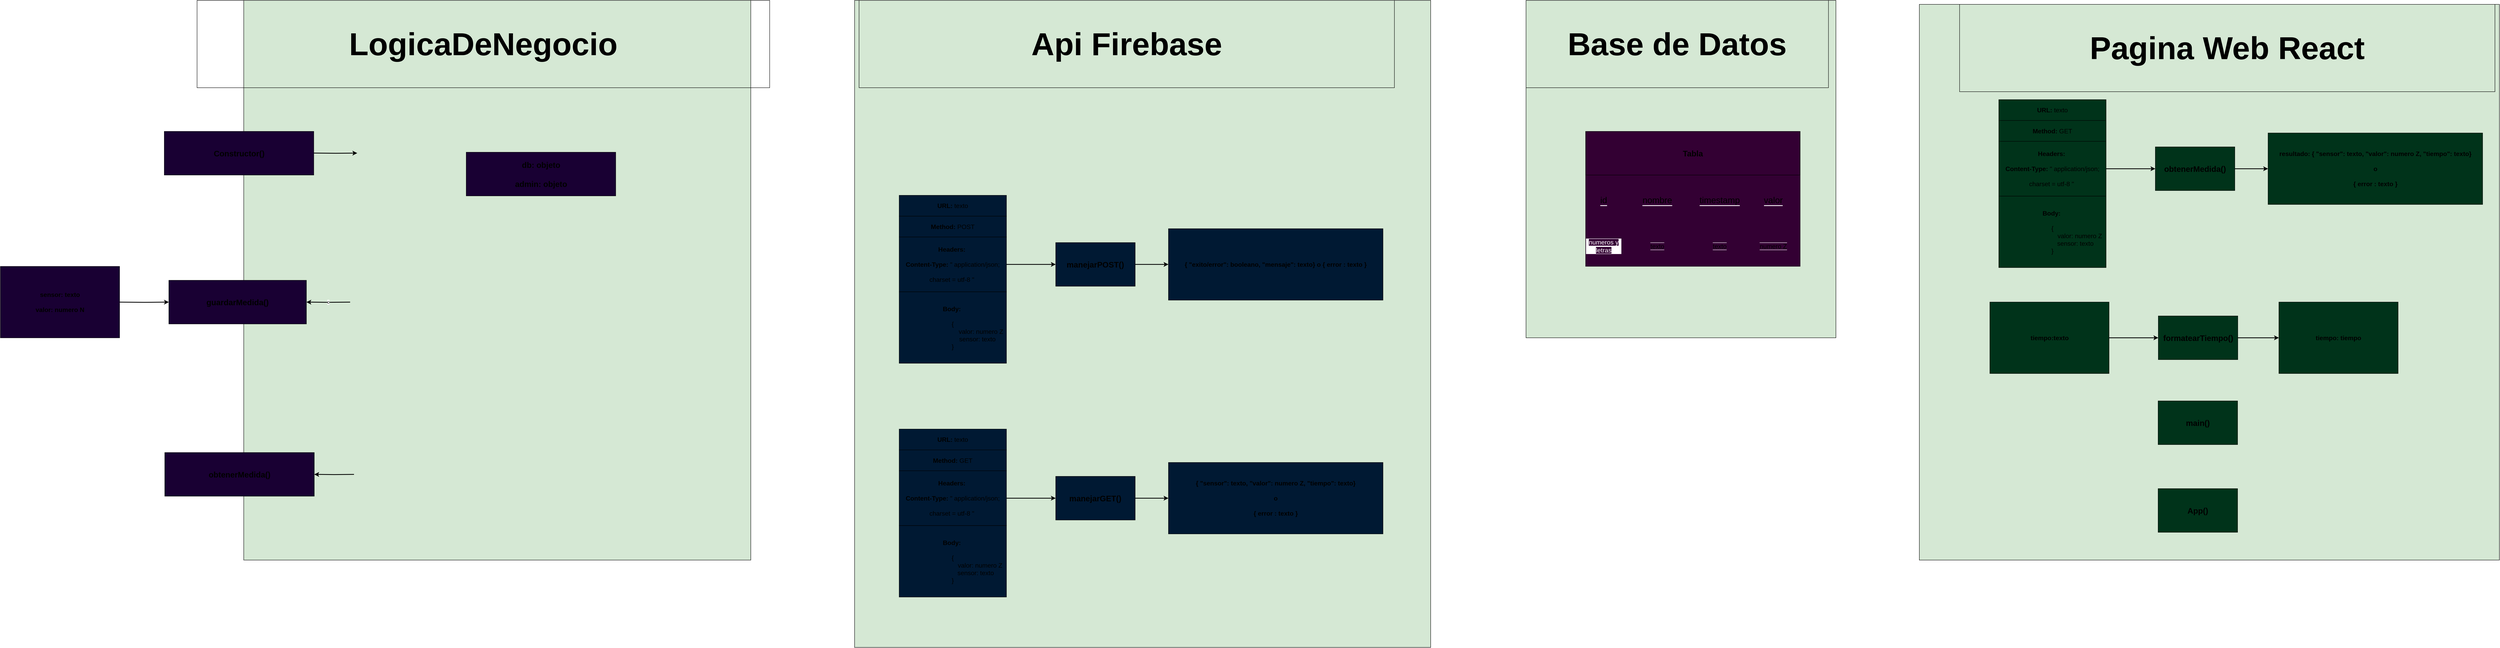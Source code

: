<mxfile version="28.2.5">
  <diagram name="Página-1" id="Eiuw2RqAJWja2RpXwZeM">
    <mxGraphModel dx="6781" dy="-3758" grid="1" gridSize="10" guides="1" tooltips="1" connect="1" arrows="1" fold="1" page="1" pageScale="1" pageWidth="827" pageHeight="1169" math="0" shadow="0">
      <root>
        <mxCell id="0" />
        <mxCell id="1" parent="0" />
        <mxCell id="FR0yReCO0dyW5Au92fSE-47" style="edgeStyle=orthogonalEdgeStyle;rounded=0;orthogonalLoop=1;jettySize=auto;html=1;entryX=1;entryY=0.5;entryDx=0;entryDy=0;" parent="1" edge="1">
          <mxGeometry relative="1" as="geometry">
            <mxPoint x="906.56" y="1662.5" as="targetPoint" />
          </mxGeometry>
        </mxCell>
        <mxCell id="FR0yReCO0dyW5Au92fSE-54" style="edgeStyle=orthogonalEdgeStyle;rounded=0;orthogonalLoop=1;jettySize=auto;html=1;" parent="1" edge="1">
          <mxGeometry relative="1" as="geometry">
            <mxPoint x="989.07" y="1875.143" as="targetPoint" />
          </mxGeometry>
        </mxCell>
        <mxCell id="vX9YrlGYbFmtOFFq3-KN-168" style="edgeStyle=orthogonalEdgeStyle;rounded=0;orthogonalLoop=1;jettySize=auto;html=1;entryX=0.25;entryY=1;entryDx=0;entryDy=0;" parent="1" edge="1">
          <mxGeometry relative="1" as="geometry">
            <mxPoint x="1760" y="4555.077" as="sourcePoint" />
          </mxGeometry>
        </mxCell>
        <mxCell id="Zoaxqur5XHM5UnL22pkf-19" style="edgeStyle=orthogonalEdgeStyle;rounded=0;orthogonalLoop=1;jettySize=auto;html=1;entryX=1;entryY=0.5;entryDx=0;entryDy=0;" parent="1" edge="1">
          <mxGeometry relative="1" as="geometry">
            <mxPoint x="3725" y="4723.55" as="targetPoint" />
          </mxGeometry>
        </mxCell>
        <mxCell id="Zoaxqur5XHM5UnL22pkf-24" style="edgeStyle=orthogonalEdgeStyle;rounded=0;orthogonalLoop=1;jettySize=auto;html=1;entryX=1;entryY=0.5;entryDx=0;entryDy=0;" parent="1" edge="1">
          <mxGeometry relative="1" as="geometry">
            <mxPoint x="3762.5" y="4823.857" as="sourcePoint" />
          </mxGeometry>
        </mxCell>
        <mxCell id="Zoaxqur5XHM5UnL22pkf-29" style="edgeStyle=orthogonalEdgeStyle;rounded=0;orthogonalLoop=1;jettySize=auto;html=1;entryX=1;entryY=0.5;entryDx=0;entryDy=0;" parent="1" edge="1">
          <mxGeometry relative="1" as="geometry">
            <mxPoint x="3725" y="4921.05" as="targetPoint" />
          </mxGeometry>
        </mxCell>
        <mxCell id="Zoaxqur5XHM5UnL22pkf-34" style="edgeStyle=orthogonalEdgeStyle;rounded=0;orthogonalLoop=1;jettySize=auto;html=1;entryX=1;entryY=0.5;entryDx=0;entryDy=0;" parent="1" edge="1">
          <mxGeometry relative="1" as="geometry">
            <mxPoint x="3762.5" y="5035.857" as="sourcePoint" />
          </mxGeometry>
        </mxCell>
        <mxCell id="Zoaxqur5XHM5UnL22pkf-39" style="edgeStyle=orthogonalEdgeStyle;rounded=0;orthogonalLoop=1;jettySize=auto;html=1;entryX=1;entryY=0.5;entryDx=0;entryDy=0;" parent="1" edge="1">
          <mxGeometry relative="1" as="geometry">
            <mxPoint x="3725" y="5138.25" as="targetPoint" />
          </mxGeometry>
        </mxCell>
        <mxCell id="Zoaxqur5XHM5UnL22pkf-44" style="edgeStyle=orthogonalEdgeStyle;rounded=0;orthogonalLoop=1;jettySize=auto;html=1;entryX=1;entryY=0.5;entryDx=0;entryDy=0;" parent="1" edge="1">
          <mxGeometry relative="1" as="geometry">
            <mxPoint x="3762.5" y="5236.286" as="sourcePoint" />
          </mxGeometry>
        </mxCell>
        <mxCell id="Zoaxqur5XHM5UnL22pkf-49" style="edgeStyle=orthogonalEdgeStyle;rounded=0;orthogonalLoop=1;jettySize=auto;html=1;entryX=1;entryY=0.5;entryDx=0;entryDy=0;" parent="1" edge="1">
          <mxGeometry relative="1" as="geometry">
            <mxPoint x="3727.5" y="5348.25" as="targetPoint" />
          </mxGeometry>
        </mxCell>
        <mxCell id="Zoaxqur5XHM5UnL22pkf-54" style="edgeStyle=orthogonalEdgeStyle;rounded=0;orthogonalLoop=1;jettySize=auto;html=1;entryX=1;entryY=0.5;entryDx=0;entryDy=0;" parent="1" edge="1">
          <mxGeometry relative="1" as="geometry">
            <mxPoint x="3765" y="5464.143" as="sourcePoint" />
          </mxGeometry>
        </mxCell>
        <mxCell id="Zoaxqur5XHM5UnL22pkf-59" style="edgeStyle=orthogonalEdgeStyle;rounded=0;orthogonalLoop=1;jettySize=auto;html=1;entryX=1;entryY=0.5;entryDx=0;entryDy=0;" parent="1" edge="1">
          <mxGeometry relative="1" as="geometry">
            <mxPoint x="3727.5" y="5566.25" as="targetPoint" />
          </mxGeometry>
        </mxCell>
        <mxCell id="Zoaxqur5XHM5UnL22pkf-84" value="" style="rounded=0;whiteSpace=wrap;html=1;fillColor=#D5E8D4;strokeColor=#000000;" parent="1" vertex="1">
          <mxGeometry x="-1090" y="5980" width="1450" height="1630" as="geometry" />
        </mxCell>
        <mxCell id="Zoaxqur5XHM5UnL22pkf-100" value="&lt;font style=&quot;color: rgb(0, 0, 0);&quot;&gt;Api Firebase&lt;/font&gt;" style="text;html=1;align=center;verticalAlign=middle;whiteSpace=wrap;rounded=0;fontSize=80;fontStyle=1;labelBackgroundColor=none;strokeColor=#000000;" parent="1" vertex="1">
          <mxGeometry x="-1078.75" y="5980" width="1347.5" height="220" as="geometry" />
        </mxCell>
        <mxCell id="Zoaxqur5XHM5UnL22pkf-266" style="edgeStyle=orthogonalEdgeStyle;rounded=0;orthogonalLoop=1;jettySize=auto;html=1;strokeWidth=2;exitX=1;exitY=0.5;exitDx=0;exitDy=0;fillColor=#001933;strokeColor=#000000;" parent="1" source="Zoaxqur5XHM5UnL22pkf-258" target="Zoaxqur5XHM5UnL22pkf-252" edge="1">
          <mxGeometry relative="1" as="geometry" />
        </mxCell>
        <mxCell id="Zoaxqur5XHM5UnL22pkf-268" style="edgeStyle=orthogonalEdgeStyle;shape=connector;rounded=0;orthogonalLoop=1;jettySize=auto;html=1;entryX=0;entryY=0.5;entryDx=0;entryDy=0;strokeColor=#000000;strokeWidth=2;align=center;verticalAlign=middle;fontFamily=Helvetica;fontSize=11;fontColor=default;labelBackgroundColor=default;endArrow=classic;fillColor=#001933;" parent="1" source="Zoaxqur5XHM5UnL22pkf-252" target="Zoaxqur5XHM5UnL22pkf-267" edge="1">
          <mxGeometry relative="1" as="geometry" />
        </mxCell>
        <mxCell id="Zoaxqur5XHM5UnL22pkf-252" value="manejarPOST()" style="rounded=0;whiteSpace=wrap;html=1;fontSize=20;fontStyle=1;fillColor=#001933;strokeColor=#000000;" parent="1" vertex="1">
          <mxGeometry x="-583.75" y="6590.14" width="200" height="110" as="geometry" />
        </mxCell>
        <mxCell id="Zoaxqur5XHM5UnL22pkf-256" value="&lt;div style=&quot;line-height: 19px; white-space: pre;&quot;&gt;&lt;b&gt;URL: &lt;/b&gt;texto&lt;/div&gt;" style="rounded=0;whiteSpace=wrap;html=1;fontSize=16;fontColor=default;fontFamily=Helvetica;fillColor=#001933;strokeColor=#000000;" parent="1" vertex="1">
          <mxGeometry x="-977.75" y="6471.07" width="270" height="52.5" as="geometry" />
        </mxCell>
        <mxCell id="Zoaxqur5XHM5UnL22pkf-257" value="&lt;div style=&quot;line-height: 19px; white-space: pre;&quot;&gt;&lt;b&gt;Method: &lt;/b&gt;POST&lt;/div&gt;" style="rounded=0;whiteSpace=wrap;html=1;fontSize=16;fontColor=default;fontFamily=Helvetica;fillColor=#001933;strokeColor=#000000;" parent="1" vertex="1">
          <mxGeometry x="-977.75" y="6523.57" width="270" height="52.5" as="geometry" />
        </mxCell>
        <mxCell id="Zoaxqur5XHM5UnL22pkf-258" value="&lt;div style=&quot;line-height: 19px; white-space: pre;&quot;&gt;&lt;b&gt;Headers: &lt;/b&gt;&lt;/div&gt;&lt;div style=&quot;line-height: 19px; white-space: pre;&quot;&gt;&lt;b&gt;&lt;br&gt;&lt;/b&gt;&lt;/div&gt;&lt;div style=&quot;line-height: 19px; white-space: pre;&quot;&gt;&lt;b&gt;Content-Type: &lt;/b&gt;&quot; application/json;&lt;/div&gt;&lt;div style=&quot;line-height: 19px; white-space: pre;&quot;&gt;&lt;br&gt;&lt;/div&gt;&lt;div style=&quot;line-height: 19px; white-space: pre;&quot;&gt;charset = utf-8 &quot; &lt;/div&gt;" style="rounded=0;whiteSpace=wrap;html=1;fontSize=16;fontColor=default;fontFamily=Helvetica;fillColor=#001933;strokeColor=#000000;" parent="1" vertex="1">
          <mxGeometry x="-977.75" y="6576.07" width="270" height="138.13" as="geometry" />
        </mxCell>
        <mxCell id="Zoaxqur5XHM5UnL22pkf-259" value="&lt;div style=&quot;line-height: 19px; white-space: pre;&quot;&gt;&lt;span&gt;&lt;b style=&quot;&quot;&gt;Body: &lt;/b&gt;&lt;/span&gt;&lt;/div&gt;&lt;div style=&quot;line-height: 19px; white-space: pre;&quot;&gt;&lt;span&gt;&lt;b style=&quot;&quot;&gt;&lt;br&gt;&lt;/b&gt;&lt;/span&gt;&lt;/div&gt;&lt;div style=&quot;line-height: 19px; white-space: pre;&quot;&gt;&lt;span&gt;{&lt;/span&gt;&lt;/div&gt;&lt;div style=&quot;line-height: 19px; white-space: pre;&quot;&gt;&lt;span&gt;&lt;span style=&quot;white-space: pre;&quot;&gt;&#x9;&lt;span style=&quot;white-space: pre;&quot;&gt;&#x9;&lt;span style=&quot;white-space: pre;&quot;&gt;&#x9;&lt;/span&gt;        &lt;/span&gt;v&lt;/span&gt;alor: numero Z&lt;br&gt;&lt;/span&gt;&lt;/div&gt;&lt;div style=&quot;line-height: 19px; white-space: pre;&quot;&gt;&lt;span&gt;&lt;span style=&quot;white-space: pre;&quot;&gt;&#x9;&lt;/span&gt;&lt;span style=&quot;white-space: pre;&quot;&gt;&#x9;&lt;/span&gt;&lt;span style=&quot;white-space: pre;&quot;&gt;&#x9;&lt;/span&gt;    sensor: texto&lt;/span&gt;&lt;/div&gt;&lt;div style=&quot;line-height: 19px; white-space: pre;&quot;&gt;&lt;span style=&quot;background-color: transparent; color: light-dark(rgb(0, 0, 0), rgb(255, 255, 255));&quot;&gt;}&lt;/span&gt;&lt;/div&gt;" style="rounded=0;whiteSpace=wrap;html=1;fontSize=16;fontColor=default;fontFamily=Helvetica;align=center;fillColor=#001933;strokeColor=#000000;" parent="1" vertex="1">
          <mxGeometry x="-977.75" y="6714.2" width="270" height="180" as="geometry" />
        </mxCell>
        <mxCell id="Zoaxqur5XHM5UnL22pkf-267" value="&lt;div style=&quot;line-height: 19px; white-space: pre;&quot;&gt;&lt;b&gt;{ &quot;exito/error&quot;: booleano, &quot;mensaje&quot;: texto} o &lt;/b&gt;&lt;b style=&quot;background-color: transparent; color: light-dark(rgb(0, 0, 0), rgb(255, 255, 255));&quot;&gt;{ error : texto }&lt;/b&gt;&lt;/div&gt;" style="rounded=0;whiteSpace=wrap;html=1;fontSize=16;fontColor=default;fontFamily=Helvetica;align=center;fillColor=#001933;strokeColor=#000000;" parent="1" vertex="1">
          <mxGeometry x="-300" y="6555.14" width="540" height="180" as="geometry" />
        </mxCell>
        <mxCell id="Zoaxqur5XHM5UnL22pkf-270" style="edgeStyle=orthogonalEdgeStyle;rounded=0;orthogonalLoop=1;jettySize=auto;html=1;strokeWidth=2;exitX=1;exitY=0.5;exitDx=0;exitDy=0;fillColor=#001933;strokeColor=#000000;" parent="1" source="Zoaxqur5XHM5UnL22pkf-275" target="Zoaxqur5XHM5UnL22pkf-272" edge="1">
          <mxGeometry relative="1" as="geometry" />
        </mxCell>
        <mxCell id="Zoaxqur5XHM5UnL22pkf-271" style="edgeStyle=orthogonalEdgeStyle;shape=connector;rounded=0;orthogonalLoop=1;jettySize=auto;html=1;entryX=0;entryY=0.5;entryDx=0;entryDy=0;strokeColor=#000000;strokeWidth=2;align=center;verticalAlign=middle;fontFamily=Helvetica;fontSize=11;fontColor=default;labelBackgroundColor=default;endArrow=classic;fillColor=#001933;" parent="1" source="Zoaxqur5XHM5UnL22pkf-272" target="Zoaxqur5XHM5UnL22pkf-277" edge="1">
          <mxGeometry relative="1" as="geometry" />
        </mxCell>
        <mxCell id="Zoaxqur5XHM5UnL22pkf-272" value="manejarGET()" style="rounded=0;whiteSpace=wrap;html=1;fontSize=20;fontStyle=1;fillColor=#001933;strokeColor=#000000;" parent="1" vertex="1">
          <mxGeometry x="-583.75" y="7179.07" width="200" height="110" as="geometry" />
        </mxCell>
        <mxCell id="Zoaxqur5XHM5UnL22pkf-273" value="&lt;div style=&quot;line-height: 19px; white-space: pre;&quot;&gt;&lt;b&gt;URL: &lt;/b&gt;texto&lt;/div&gt;" style="rounded=0;whiteSpace=wrap;html=1;fontSize=16;fontColor=default;fontFamily=Helvetica;fillColor=#001933;strokeColor=#000000;" parent="1" vertex="1">
          <mxGeometry x="-977.75" y="7060" width="270" height="52.5" as="geometry" />
        </mxCell>
        <mxCell id="Zoaxqur5XHM5UnL22pkf-274" value="&lt;div style=&quot;line-height: 19px; white-space: pre;&quot;&gt;&lt;b&gt;Method: &lt;/b&gt;GET&lt;/div&gt;" style="rounded=0;whiteSpace=wrap;html=1;fontSize=16;fontColor=default;fontFamily=Helvetica;fillColor=#001933;strokeColor=#000000;" parent="1" vertex="1">
          <mxGeometry x="-977.75" y="7112.5" width="270" height="52.5" as="geometry" />
        </mxCell>
        <mxCell id="Zoaxqur5XHM5UnL22pkf-275" value="&lt;div style=&quot;line-height: 19px; white-space: pre;&quot;&gt;&lt;b&gt;Headers: &lt;/b&gt;&lt;/div&gt;&lt;div style=&quot;line-height: 19px; white-space: pre;&quot;&gt;&lt;b&gt;&lt;br&gt;&lt;/b&gt;&lt;/div&gt;&lt;div style=&quot;line-height: 19px; white-space: pre;&quot;&gt;&lt;b&gt;Content-Type: &lt;/b&gt;&quot; application/json;&lt;/div&gt;&lt;div style=&quot;line-height: 19px; white-space: pre;&quot;&gt;&lt;br&gt;&lt;/div&gt;&lt;div style=&quot;line-height: 19px; white-space: pre;&quot;&gt;charset = utf-8 &quot; &lt;/div&gt;" style="rounded=0;whiteSpace=wrap;html=1;fontSize=16;fontColor=default;fontFamily=Helvetica;fillColor=#001933;strokeColor=#000000;" parent="1" vertex="1">
          <mxGeometry x="-977.75" y="7165" width="270" height="138.13" as="geometry" />
        </mxCell>
        <mxCell id="Zoaxqur5XHM5UnL22pkf-276" value="&lt;div style=&quot;line-height: 19px; white-space: pre;&quot;&gt;&lt;span&gt;&lt;b style=&quot;&quot;&gt;Body: &lt;/b&gt;&lt;/span&gt;&lt;/div&gt;&lt;div style=&quot;line-height: 19px; white-space: pre;&quot;&gt;&lt;span&gt;&lt;b style=&quot;&quot;&gt;&lt;br&gt;&lt;/b&gt;&lt;/span&gt;&lt;/div&gt;&lt;div style=&quot;line-height: 19px; white-space: pre;&quot;&gt;&lt;div style=&quot;line-height: 19px;&quot;&gt;{&lt;/div&gt;&lt;div style=&quot;line-height: 19px;&quot;&gt;&#x9;&#x9;&#x9;       valor: numero Z&lt;br&gt;&lt;/div&gt;&lt;div style=&quot;line-height: 19px;&quot;&gt;&#x9;&#x9;&#x9;  sensor: texto&lt;/div&gt;&lt;div style=&quot;line-height: 19px;&quot;&gt;&lt;span style=&quot;background-color: transparent; color: light-dark(rgb(0, 0, 0), rgb(255, 255, 255));&quot;&gt;}&lt;/span&gt;&lt;/div&gt;&lt;/div&gt;" style="rounded=0;whiteSpace=wrap;html=1;fontSize=16;fontColor=default;fontFamily=Helvetica;align=center;fillColor=#001933;strokeColor=#000000;" parent="1" vertex="1">
          <mxGeometry x="-977.75" y="7303.13" width="270" height="180" as="geometry" />
        </mxCell>
        <mxCell id="Zoaxqur5XHM5UnL22pkf-277" value="&lt;div style=&quot;line-height: 19px; white-space: pre;&quot;&gt;&lt;b&gt;{ &quot;sensor&quot;: texto, &quot;valor&quot;: numero Z, &quot;tiempo&quot;: texto}&lt;/b&gt;&lt;/div&gt;&lt;div style=&quot;line-height: 19px; white-space: pre;&quot;&gt;&lt;b&gt;&lt;br&gt;&lt;/b&gt;&lt;/div&gt;&lt;div style=&quot;line-height: 19px; white-space: pre;&quot;&gt;&lt;b&gt;o&lt;/b&gt;&lt;/div&gt;&lt;div style=&quot;line-height: 19px; white-space: pre;&quot;&gt;&lt;b&gt;&lt;br&gt;&lt;/b&gt;&lt;/div&gt;&lt;div style=&quot;line-height: 19px; white-space: pre;&quot;&gt;&lt;b&gt;{ error : texto }&lt;/b&gt;&lt;/div&gt;" style="rounded=0;whiteSpace=wrap;html=1;fontSize=16;fontColor=default;fontFamily=Helvetica;align=center;fillColor=#001933;strokeColor=#000000;" parent="1" vertex="1">
          <mxGeometry x="-300" y="7144.07" width="540" height="180" as="geometry" />
        </mxCell>
        <mxCell id="Zoaxqur5XHM5UnL22pkf-279" value="" style="rounded=0;whiteSpace=wrap;html=1;fillColor=#D5E8D4;strokeColor=#000000;" parent="1" vertex="1">
          <mxGeometry x="-2627.5" y="5980" width="1276.25" height="1410" as="geometry" />
        </mxCell>
        <mxCell id="Zoaxqur5XHM5UnL22pkf-280" value="&lt;font style=&quot;color: rgb(0, 0, 0);&quot;&gt;LogicaDeNegocio&lt;/font&gt;" style="text;html=1;align=center;verticalAlign=middle;whiteSpace=wrap;rounded=0;fontSize=80;fontStyle=1;labelBackgroundColor=none;fontFamily=Helvetica;strokeColor=#000000;" parent="1" vertex="1">
          <mxGeometry x="-2745" y="5980" width="1441.25" height="220" as="geometry" />
        </mxCell>
        <mxCell id="Zoaxqur5XHM5UnL22pkf-281" style="edgeStyle=orthogonalEdgeStyle;rounded=0;orthogonalLoop=1;jettySize=auto;html=1;strokeWidth=2;exitX=1;exitY=0.5;exitDx=0;exitDy=0;fillColor=#190033;strokeColor=#000000;" parent="1" target="Zoaxqur5XHM5UnL22pkf-283" edge="1">
          <mxGeometry relative="1" as="geometry">
            <mxPoint x="-2940" y="6740.135" as="sourcePoint" />
          </mxGeometry>
        </mxCell>
        <mxCell id="Zoaxqur5XHM5UnL22pkf-282" value="c" style="edgeStyle=orthogonalEdgeStyle;shape=connector;rounded=0;orthogonalLoop=1;jettySize=auto;html=1;strokeColor=#000000;strokeWidth=2;align=center;verticalAlign=middle;fontFamily=Helvetica;fontSize=11;fontColor=default;labelBackgroundColor=default;endArrow=classic;fillColor=#190033;" parent="1" target="Zoaxqur5XHM5UnL22pkf-283" edge="1">
          <mxGeometry relative="1" as="geometry">
            <mxPoint x="-2359.75" y="6740.14" as="sourcePoint" />
          </mxGeometry>
        </mxCell>
        <mxCell id="Zoaxqur5XHM5UnL22pkf-283" value="guardarMedida()" style="rounded=0;whiteSpace=wrap;html=1;fontSize=20;fontStyle=1;fillColor=#190033;strokeColor=#000000;" parent="1" vertex="1">
          <mxGeometry x="-2816" y="6685.14" width="346.25" height="110" as="geometry" />
        </mxCell>
        <mxCell id="Zoaxqur5XHM5UnL22pkf-287" value="&lt;div style=&quot;line-height: 19px; white-space: pre;&quot;&gt;&lt;b&gt;sensor: texto&lt;/b&gt;&lt;/div&gt;&lt;div style=&quot;line-height: 19px; white-space: pre;&quot;&gt;&lt;b&gt;&lt;br&gt;&lt;/b&gt;&lt;/div&gt;&lt;div style=&quot;line-height: 19px; white-space: pre;&quot;&gt;&lt;b&gt;valor: numero N&lt;/b&gt;&lt;/div&gt;" style="rounded=0;whiteSpace=wrap;html=1;fontSize=16;fontColor=default;fontFamily=Helvetica;align=center;fillColor=#190033;strokeColor=#000000;" parent="1" vertex="1">
          <mxGeometry x="-3240" y="6650.14" width="300" height="180" as="geometry" />
        </mxCell>
        <mxCell id="Zoaxqur5XHM5UnL22pkf-290" style="edgeStyle=orthogonalEdgeStyle;shape=connector;rounded=0;orthogonalLoop=1;jettySize=auto;html=1;strokeColor=#000000;strokeWidth=2;align=center;verticalAlign=middle;fontFamily=Helvetica;fontSize=11;fontColor=default;labelBackgroundColor=default;endArrow=classic;fillColor=#190033;" parent="1" target="Zoaxqur5XHM5UnL22pkf-291" edge="1">
          <mxGeometry relative="1" as="geometry">
            <mxPoint x="-2350" y="7174.07" as="sourcePoint" />
          </mxGeometry>
        </mxCell>
        <mxCell id="Zoaxqur5XHM5UnL22pkf-291" value="obtenerMedida()" style="rounded=0;whiteSpace=wrap;html=1;fontSize=20;fontStyle=1;fillColor=#190033;strokeColor=#000000;" parent="1" vertex="1">
          <mxGeometry x="-2826.25" y="7119.07" width="376.25" height="110" as="geometry" />
        </mxCell>
        <mxCell id="Zoaxqur5XHM5UnL22pkf-298" value="" style="rounded=0;whiteSpace=wrap;html=1;fillColor=#D5E8D4;strokeColor=#000000;" parent="1" vertex="1">
          <mxGeometry x="600" y="5980" width="780" height="850" as="geometry" />
        </mxCell>
        <mxCell id="Zoaxqur5XHM5UnL22pkf-308" value="" style="shape=table;startSize=0;container=1;collapsible=0;childLayout=tableLayout;fontFamily=Helvetica;fontSize=11;fontColor=default;labelBackgroundColor=default;fillColor=#330033;strokeColor=#000000;" parent="1" vertex="1">
          <mxGeometry x="750" y="6420" width="540" height="230" as="geometry" />
        </mxCell>
        <mxCell id="Zoaxqur5XHM5UnL22pkf-309" value="" style="shape=tableRow;horizontal=0;startSize=0;swimlaneHead=0;swimlaneBody=0;strokeColor=#000000;top=0;left=0;bottom=0;right=0;collapsible=0;dropTarget=0;fillColor=#330033;points=[[0,0.5],[1,0.5]];portConstraint=eastwest;fontFamily=Helvetica;fontSize=22;fontColor=default;labelBackgroundColor=default;" parent="Zoaxqur5XHM5UnL22pkf-308" vertex="1">
          <mxGeometry width="540" height="128" as="geometry" />
        </mxCell>
        <mxCell id="Zoaxqur5XHM5UnL22pkf-310" value="&lt;font style=&quot;font-size: 22px; background-color: rgb(51, 0, 51);&quot;&gt;id&lt;/font&gt;" style="shape=partialRectangle;html=1;whiteSpace=wrap;connectable=0;strokeColor=#000000;overflow=hidden;fillColor=#330033;top=0;left=0;bottom=0;right=0;pointerEvents=1;fontFamily=Helvetica;fontSize=11;fontColor=default;labelBackgroundColor=default;" parent="Zoaxqur5XHM5UnL22pkf-309" vertex="1">
          <mxGeometry width="91" height="128" as="geometry">
            <mxRectangle width="91" height="128" as="alternateBounds" />
          </mxGeometry>
        </mxCell>
        <mxCell id="Zoaxqur5XHM5UnL22pkf-311" value="&lt;span style=&quot;background-color: rgb(51, 0, 51);&quot;&gt;nombre&lt;/span&gt;" style="shape=partialRectangle;html=1;whiteSpace=wrap;connectable=0;strokeColor=#000000;overflow=hidden;fillColor=#330033;top=0;left=0;bottom=0;right=0;pointerEvents=1;fontFamily=Helvetica;fontSize=22;fontColor=default;labelBackgroundColor=default;" parent="Zoaxqur5XHM5UnL22pkf-309" vertex="1">
          <mxGeometry x="91" width="179" height="128" as="geometry">
            <mxRectangle width="179" height="128" as="alternateBounds" />
          </mxGeometry>
        </mxCell>
        <mxCell id="Zoaxqur5XHM5UnL22pkf-312" value="&lt;span style=&quot;background-color: rgb(51, 0, 51);&quot;&gt;timestamp&lt;/span&gt;" style="shape=partialRectangle;html=1;whiteSpace=wrap;connectable=0;strokeColor=#000000;overflow=hidden;fillColor=#330033;top=0;left=0;bottom=0;right=0;pointerEvents=1;fontFamily=Helvetica;fontSize=22;fontColor=default;labelBackgroundColor=default;" parent="Zoaxqur5XHM5UnL22pkf-309" vertex="1">
          <mxGeometry x="270" width="135" height="128" as="geometry">
            <mxRectangle width="135" height="128" as="alternateBounds" />
          </mxGeometry>
        </mxCell>
        <mxCell id="Zoaxqur5XHM5UnL22pkf-313" value="&lt;span style=&quot;background-color: rgb(51, 0, 51);&quot;&gt;valor&lt;/span&gt;" style="shape=partialRectangle;html=1;whiteSpace=wrap;connectable=0;strokeColor=#000000;overflow=hidden;fillColor=#330033;top=0;left=0;bottom=0;right=0;pointerEvents=1;fontFamily=Helvetica;fontSize=22;fontColor=default;labelBackgroundColor=default;" parent="Zoaxqur5XHM5UnL22pkf-309" vertex="1">
          <mxGeometry x="405" width="135" height="128" as="geometry">
            <mxRectangle width="135" height="128" as="alternateBounds" />
          </mxGeometry>
        </mxCell>
        <mxCell id="Zoaxqur5XHM5UnL22pkf-324" style="shape=tableRow;horizontal=0;startSize=0;swimlaneHead=0;swimlaneBody=0;strokeColor=#000000;top=0;left=0;bottom=0;right=0;collapsible=0;dropTarget=0;fillColor=#330033;points=[[0,0.5],[1,0.5]];portConstraint=eastwest;fontFamily=Helvetica;fontSize=11;fontColor=default;labelBackgroundColor=default;" parent="Zoaxqur5XHM5UnL22pkf-308" vertex="1">
          <mxGeometry y="128" width="540" height="102" as="geometry" />
        </mxCell>
        <mxCell id="Zoaxqur5XHM5UnL22pkf-325" value="&lt;span style=&quot;background-color: rgb(51, 0, 51);&quot;&gt;numeros y letras&lt;/span&gt;" style="shape=partialRectangle;html=1;whiteSpace=wrap;connectable=0;overflow=hidden;top=0;left=0;bottom=0;right=0;pointerEvents=1;fontFamily=Helvetica;fontSize=16;labelBackgroundColor=default;fillColor=none;strokeColor=#6D1F00;fontColor=#ffffff;" parent="Zoaxqur5XHM5UnL22pkf-324" vertex="1">
          <mxGeometry width="91" height="102" as="geometry">
            <mxRectangle width="91" height="102" as="alternateBounds" />
          </mxGeometry>
        </mxCell>
        <mxCell id="Zoaxqur5XHM5UnL22pkf-326" value="&lt;span style=&quot;background-color: rgb(51, 0, 51);&quot;&gt;texto&lt;/span&gt;" style="shape=partialRectangle;html=1;whiteSpace=wrap;connectable=0;strokeColor=#000000;overflow=hidden;fillColor=#330033;top=0;left=0;bottom=0;right=0;pointerEvents=1;fontFamily=Helvetica;fontSize=16;fontColor=default;labelBackgroundColor=default;shadow=0;" parent="Zoaxqur5XHM5UnL22pkf-324" vertex="1">
          <mxGeometry x="91" width="179" height="102" as="geometry">
            <mxRectangle width="179" height="102" as="alternateBounds" />
          </mxGeometry>
        </mxCell>
        <mxCell id="Zoaxqur5XHM5UnL22pkf-327" value="&lt;span style=&quot;background-color: rgb(51, 0, 51);&quot;&gt;texto&lt;/span&gt;" style="shape=partialRectangle;html=1;whiteSpace=wrap;connectable=0;strokeColor=#000000;overflow=hidden;fillColor=#330033;top=0;left=0;bottom=0;right=0;pointerEvents=1;fontFamily=Helvetica;fontSize=16;fontColor=default;labelBackgroundColor=default;" parent="Zoaxqur5XHM5UnL22pkf-324" vertex="1">
          <mxGeometry x="270" width="135" height="102" as="geometry">
            <mxRectangle width="135" height="102" as="alternateBounds" />
          </mxGeometry>
        </mxCell>
        <mxCell id="Zoaxqur5XHM5UnL22pkf-328" value="&lt;span style=&quot;background-color: rgb(51, 0, 51);&quot;&gt;numero Z&lt;/span&gt;" style="shape=partialRectangle;html=1;whiteSpace=wrap;connectable=0;strokeColor=#000000;overflow=hidden;fillColor=#330033;top=0;left=0;bottom=0;right=0;pointerEvents=1;fontFamily=Helvetica;fontSize=16;fontColor=default;labelBackgroundColor=default;" parent="Zoaxqur5XHM5UnL22pkf-324" vertex="1">
          <mxGeometry x="405" width="135" height="102" as="geometry">
            <mxRectangle width="135" height="102" as="alternateBounds" />
          </mxGeometry>
        </mxCell>
        <mxCell id="Zoaxqur5XHM5UnL22pkf-329" value="&lt;font style=&quot;color: rgb(0, 0, 0);&quot;&gt;Base de Datos&lt;/font&gt;" style="text;html=1;align=center;verticalAlign=middle;whiteSpace=wrap;rounded=0;fontSize=80;fontStyle=1;labelBackgroundColor=none;fontFamily=Helvetica;strokeColor=#000000;" parent="1" vertex="1">
          <mxGeometry x="600" y="5980" width="761.25" height="220" as="geometry" />
        </mxCell>
        <mxCell id="Zoaxqur5XHM5UnL22pkf-330" value="Tabla" style="rounded=0;whiteSpace=wrap;html=1;fontSize=20;fontStyle=1;fillColor=#330033;strokeColor=#000000;" parent="1" vertex="1">
          <mxGeometry x="750" y="6310" width="540" height="110" as="geometry" />
        </mxCell>
        <mxCell id="Zoaxqur5XHM5UnL22pkf-333" value="" style="rounded=0;whiteSpace=wrap;html=1;fillColor=#D5E8D4;strokeColor=#000000;" parent="1" vertex="1">
          <mxGeometry x="1590" y="5990" width="1460" height="1400" as="geometry" />
        </mxCell>
        <mxCell id="Zoaxqur5XHM5UnL22pkf-334" value="&lt;font style=&quot;color: rgb(0, 0, 0);&quot;&gt;Pagina Web React&lt;/font&gt;" style="text;html=1;align=center;verticalAlign=middle;whiteSpace=wrap;rounded=0;fontSize=80;fontStyle=1;labelBackgroundColor=none;strokeColor=#000000;" parent="1" vertex="1">
          <mxGeometry x="1691.25" y="5990" width="1347.5" height="220" as="geometry" />
        </mxCell>
        <mxCell id="Zoaxqur5XHM5UnL22pkf-337" value="main()" style="rounded=0;whiteSpace=wrap;html=1;fontSize=20;fontStyle=1;fillColor=#00331A;strokeColor=#000000;" parent="1" vertex="1">
          <mxGeometry x="2191" y="6989.07" width="200" height="110" as="geometry" />
        </mxCell>
        <mxCell id="Zoaxqur5XHM5UnL22pkf-343" style="edgeStyle=orthogonalEdgeStyle;rounded=0;orthogonalLoop=1;jettySize=auto;html=1;strokeWidth=2;exitX=1;exitY=0.5;exitDx=0;exitDy=0;fillColor=#00331A;strokeColor=#000000;" parent="1" source="Zoaxqur5XHM5UnL22pkf-348" target="Zoaxqur5XHM5UnL22pkf-345" edge="1">
          <mxGeometry relative="1" as="geometry" />
        </mxCell>
        <mxCell id="Zoaxqur5XHM5UnL22pkf-344" style="edgeStyle=orthogonalEdgeStyle;shape=connector;rounded=0;orthogonalLoop=1;jettySize=auto;html=1;entryX=0;entryY=0.5;entryDx=0;entryDy=0;strokeColor=#000000;strokeWidth=2;align=center;verticalAlign=middle;fontFamily=Helvetica;fontSize=11;fontColor=default;labelBackgroundColor=default;endArrow=classic;fillColor=#00331A;" parent="1" source="Zoaxqur5XHM5UnL22pkf-345" target="Zoaxqur5XHM5UnL22pkf-350" edge="1">
          <mxGeometry relative="1" as="geometry" />
        </mxCell>
        <mxCell id="Zoaxqur5XHM5UnL22pkf-345" value="obtenerMedida()" style="rounded=0;whiteSpace=wrap;html=1;fontSize=20;fontStyle=1;fillColor=#00331A;strokeColor=#000000;" parent="1" vertex="1">
          <mxGeometry x="2184" y="6349.07" width="200" height="110" as="geometry" />
        </mxCell>
        <mxCell id="Zoaxqur5XHM5UnL22pkf-346" value="&lt;div style=&quot;line-height: 19px; white-space: pre;&quot;&gt;&lt;b&gt;URL: &lt;/b&gt;texto&lt;/div&gt;" style="rounded=0;whiteSpace=wrap;html=1;fontSize=16;fontColor=default;fontFamily=Helvetica;fillColor=#00331A;strokeColor=#000000;" parent="1" vertex="1">
          <mxGeometry x="1790" y="6230" width="270" height="52.5" as="geometry" />
        </mxCell>
        <mxCell id="Zoaxqur5XHM5UnL22pkf-347" value="&lt;div style=&quot;line-height: 19px; white-space: pre;&quot;&gt;&lt;b&gt;Method: &lt;/b&gt;GET&lt;/div&gt;" style="rounded=0;whiteSpace=wrap;html=1;fontSize=16;fontColor=default;fontFamily=Helvetica;fillColor=#00331A;strokeColor=#000000;" parent="1" vertex="1">
          <mxGeometry x="1790" y="6282.5" width="270" height="52.5" as="geometry" />
        </mxCell>
        <mxCell id="Zoaxqur5XHM5UnL22pkf-348" value="&lt;div style=&quot;line-height: 19px; white-space: pre;&quot;&gt;&lt;b&gt;Headers: &lt;/b&gt;&lt;/div&gt;&lt;div style=&quot;line-height: 19px; white-space: pre;&quot;&gt;&lt;b&gt;&lt;br&gt;&lt;/b&gt;&lt;/div&gt;&lt;div style=&quot;line-height: 19px; white-space: pre;&quot;&gt;&lt;b&gt;Content-Type: &lt;/b&gt;&quot; application/json;&lt;/div&gt;&lt;div style=&quot;line-height: 19px; white-space: pre;&quot;&gt;&lt;br&gt;&lt;/div&gt;&lt;div style=&quot;line-height: 19px; white-space: pre;&quot;&gt;charset = utf-8 &quot; &lt;/div&gt;" style="rounded=0;whiteSpace=wrap;html=1;fontSize=16;fontColor=default;fontFamily=Helvetica;fillColor=#00331A;strokeColor=#000000;" parent="1" vertex="1">
          <mxGeometry x="1790" y="6335" width="270" height="138.13" as="geometry" />
        </mxCell>
        <mxCell id="Zoaxqur5XHM5UnL22pkf-349" value="&lt;div style=&quot;line-height: 19px; white-space: pre;&quot;&gt;&lt;span&gt;&lt;b style=&quot;&quot;&gt;Body: &lt;/b&gt;&lt;/span&gt;&lt;/div&gt;&lt;div style=&quot;line-height: 19px; white-space: pre;&quot;&gt;&lt;span&gt;&lt;b style=&quot;&quot;&gt;&lt;br&gt;&lt;/b&gt;&lt;/span&gt;&lt;/div&gt;&lt;div style=&quot;line-height: 19px; white-space: pre;&quot;&gt;&lt;div style=&quot;line-height: 19px;&quot;&gt;{&lt;/div&gt;&lt;div style=&quot;line-height: 19px;&quot;&gt;&#x9;&#x9;&#x9;       valor: numero Z&lt;br&gt;&lt;/div&gt;&lt;div style=&quot;line-height: 19px;&quot;&gt;&#x9;&#x9;&#x9;  sensor: texto&lt;/div&gt;&lt;div style=&quot;line-height: 19px;&quot;&gt;&lt;span style=&quot;background-color: transparent; color: light-dark(rgb(0, 0, 0), rgb(255, 255, 255));&quot;&gt;}&lt;/span&gt;&lt;/div&gt;&lt;/div&gt;" style="rounded=0;whiteSpace=wrap;html=1;fontSize=16;fontColor=default;fontFamily=Helvetica;align=center;fillColor=#00331A;strokeColor=#000000;" parent="1" vertex="1">
          <mxGeometry x="1790" y="6473.13" width="270" height="180" as="geometry" />
        </mxCell>
        <mxCell id="Zoaxqur5XHM5UnL22pkf-350" value="&lt;div style=&quot;line-height: 19px; white-space: pre;&quot;&gt;&lt;b&gt;resultado: { &quot;sensor&quot;: texto, &quot;valor&quot;: numero Z, &quot;tiempo&quot;: texto}&lt;/b&gt;&lt;/div&gt;&lt;div style=&quot;line-height: 19px; white-space: pre;&quot;&gt;&lt;b&gt;&lt;br&gt;&lt;/b&gt;&lt;/div&gt;&lt;div style=&quot;line-height: 19px; white-space: pre;&quot;&gt;&lt;b&gt;o&lt;/b&gt;&lt;/div&gt;&lt;div style=&quot;line-height: 19px; white-space: pre;&quot;&gt;&lt;b&gt;&lt;br&gt;&lt;/b&gt;&lt;/div&gt;&lt;div style=&quot;line-height: 19px; white-space: pre;&quot;&gt;&lt;b&gt;{ error : texto }&lt;/b&gt;&lt;/div&gt;" style="rounded=0;whiteSpace=wrap;html=1;fontSize=16;fontColor=default;fontFamily=Helvetica;align=center;fillColor=#00331A;strokeColor=#000000;" parent="1" vertex="1">
          <mxGeometry x="2467.75" y="6314.07" width="540" height="180" as="geometry" />
        </mxCell>
        <mxCell id="Zoaxqur5XHM5UnL22pkf-354" style="edgeStyle=orthogonalEdgeStyle;shape=connector;rounded=0;orthogonalLoop=1;jettySize=auto;html=1;entryX=0;entryY=0.5;entryDx=0;entryDy=0;strokeColor=#000000;strokeWidth=2;align=center;verticalAlign=middle;fontFamily=Helvetica;fontSize=11;fontColor=default;labelBackgroundColor=default;endArrow=classic;fillColor=#00331A;" parent="1" source="Zoaxqur5XHM5UnL22pkf-352" target="Zoaxqur5XHM5UnL22pkf-353" edge="1">
          <mxGeometry relative="1" as="geometry" />
        </mxCell>
        <mxCell id="Zoaxqur5XHM5UnL22pkf-352" value="&lt;div style=&quot;line-height: 19px; white-space: pre;&quot;&gt;&lt;b&gt;tiempo:texto&lt;/b&gt;&lt;/div&gt;" style="rounded=0;whiteSpace=wrap;html=1;fontSize=16;fontColor=default;fontFamily=Helvetica;align=center;strokeColor=#000000;verticalAlign=middle;fillColor=#00331A;" parent="1" vertex="1">
          <mxGeometry x="1767.5" y="6740" width="300" height="180" as="geometry" />
        </mxCell>
        <mxCell id="Zoaxqur5XHM5UnL22pkf-356" style="edgeStyle=orthogonalEdgeStyle;shape=connector;rounded=0;orthogonalLoop=1;jettySize=auto;html=1;entryX=0;entryY=0.5;entryDx=0;entryDy=0;strokeColor=#000000;strokeWidth=2;align=center;verticalAlign=middle;fontFamily=Helvetica;fontSize=11;fontColor=default;labelBackgroundColor=default;endArrow=classic;fillColor=#00331A;" parent="1" source="Zoaxqur5XHM5UnL22pkf-353" target="Zoaxqur5XHM5UnL22pkf-355" edge="1">
          <mxGeometry relative="1" as="geometry" />
        </mxCell>
        <mxCell id="Zoaxqur5XHM5UnL22pkf-353" value="formatearTiempo()" style="rounded=0;whiteSpace=wrap;html=1;fontSize=20;fontStyle=1;fillColor=#00331A;strokeColor=#000000;" parent="1" vertex="1">
          <mxGeometry x="2191.5" y="6775" width="200" height="110" as="geometry" />
        </mxCell>
        <mxCell id="Zoaxqur5XHM5UnL22pkf-355" value="&lt;div style=&quot;line-height: 19px; white-space: pre;&quot;&gt;&lt;b&gt;tiempo: tiempo&lt;/b&gt;&lt;/div&gt;" style="rounded=0;whiteSpace=wrap;html=1;fontSize=16;fontColor=default;fontFamily=Helvetica;align=center;strokeColor=#000000;verticalAlign=middle;fillColor=#00331A;" parent="1" vertex="1">
          <mxGeometry x="2495" y="6740" width="300" height="180" as="geometry" />
        </mxCell>
        <mxCell id="Zoaxqur5XHM5UnL22pkf-357" value="App()" style="rounded=0;whiteSpace=wrap;html=1;fontSize=20;fontStyle=1;fillColor=#00331A;strokeColor=#000000;" parent="1" vertex="1">
          <mxGeometry x="2191" y="7210" width="200" height="110" as="geometry" />
        </mxCell>
        <mxCell id="bl-7DmStRJng2AZFHfqL-2" value="Constructor()" style="rounded=0;whiteSpace=wrap;html=1;fontSize=20;fontStyle=1;fillColor=#190033;strokeColor=#000000;" parent="1" vertex="1">
          <mxGeometry x="-2827.5" y="6310" width="376.25" height="110" as="geometry" />
        </mxCell>
        <mxCell id="bl-7DmStRJng2AZFHfqL-3" value="db: objeto&lt;div&gt;&lt;br&gt;&lt;/div&gt;&lt;div&gt;admin: objeto&lt;/div&gt;" style="rounded=0;whiteSpace=wrap;html=1;fontSize=20;fontStyle=1;fillColor=#190033;strokeColor=#000000;" parent="1" vertex="1">
          <mxGeometry x="-2067.5" y="6362.5" width="376.25" height="110" as="geometry" />
        </mxCell>
        <mxCell id="bl-7DmStRJng2AZFHfqL-4" value="" style="edgeStyle=orthogonalEdgeStyle;shape=connector;rounded=0;orthogonalLoop=1;jettySize=auto;html=1;strokeColor=#000000;strokeWidth=2;align=center;verticalAlign=middle;fontFamily=Helvetica;fontSize=11;fontColor=default;labelBackgroundColor=default;endArrow=classic;fillColor=#190033;" parent="1" edge="1">
          <mxGeometry relative="1" as="geometry">
            <mxPoint x="-2451.25" y="6364.58" as="sourcePoint" />
            <mxPoint x="-2341.75" y="6364.72" as="targetPoint" />
          </mxGeometry>
        </mxCell>
      </root>
    </mxGraphModel>
  </diagram>
</mxfile>
